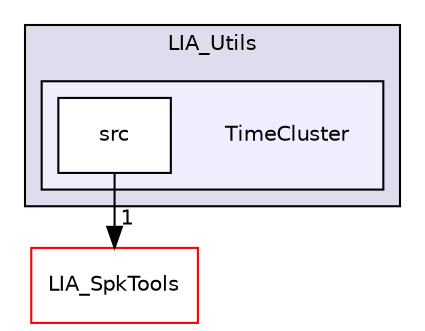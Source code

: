 digraph "LIA_Utils/TimeCluster" {
  compound=true
  node [ fontsize="10", fontname="Helvetica"];
  edge [ labelfontsize="10", labelfontname="Helvetica"];
  subgraph clusterdir_d943bfca0b65a7b22a1ee61fc2aed8dc {
    graph [ bgcolor="#ddddee", pencolor="black", label="LIA_Utils" fontname="Helvetica", fontsize="10", URL="dir_d943bfca0b65a7b22a1ee61fc2aed8dc.html"]
  subgraph clusterdir_8935326b67ab1cf359b236e5d840bd49 {
    graph [ bgcolor="#eeeeff", pencolor="black", label="" URL="dir_8935326b67ab1cf359b236e5d840bd49.html"];
    dir_8935326b67ab1cf359b236e5d840bd49 [shape=plaintext label="TimeCluster"];
    dir_1b9e81b0dc420a68ec22858c0973d2b4 [shape=box label="src" color="black" fillcolor="white" style="filled" URL="dir_1b9e81b0dc420a68ec22858c0973d2b4.html"];
  }
  }
  dir_7b9f40c7474acebf25e66f966c5b9c6a [shape=box label="LIA_SpkTools" fillcolor="white" style="filled" color="red" URL="dir_7b9f40c7474acebf25e66f966c5b9c6a.html"];
  dir_1b9e81b0dc420a68ec22858c0973d2b4->dir_7b9f40c7474acebf25e66f966c5b9c6a [headlabel="1", labeldistance=1.5 headhref="dir_000162_000110.html"];
}
